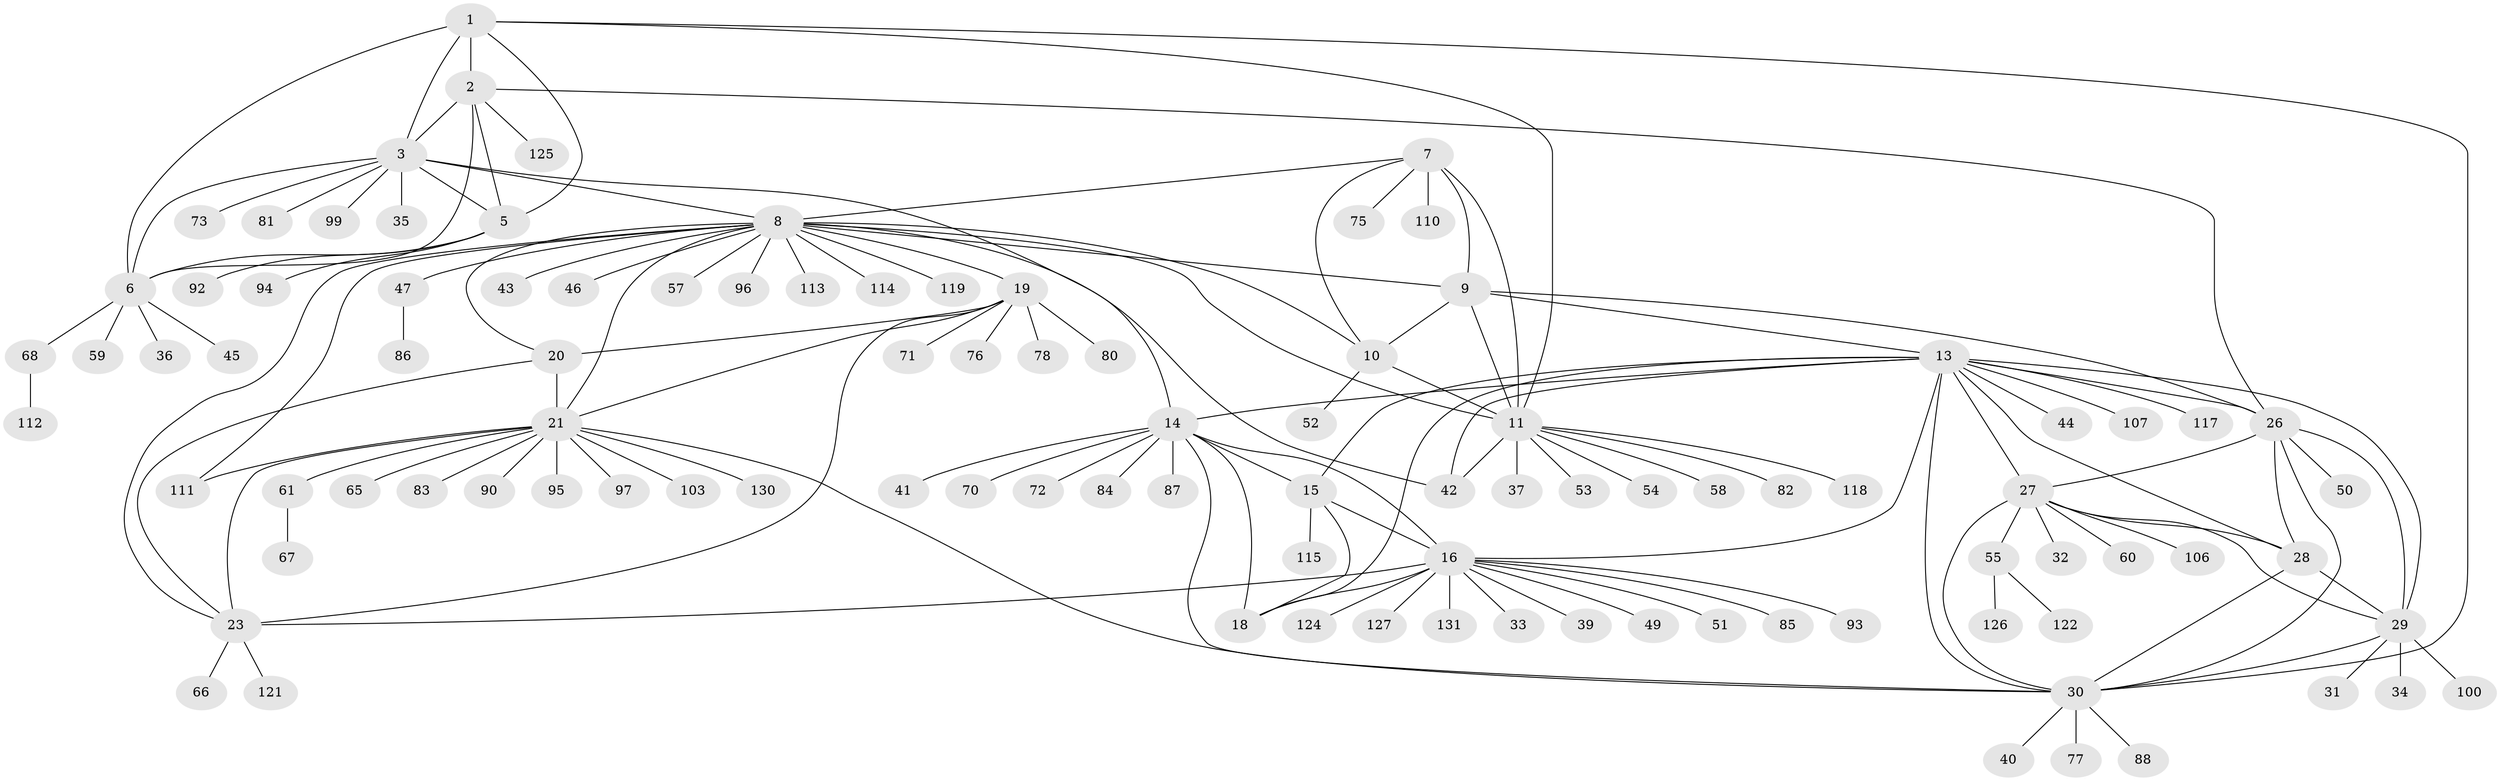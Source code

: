 // original degree distribution, {8: 0.03816793893129771, 7: 0.04580152671755725, 9: 0.04580152671755725, 10: 0.03816793893129771, 16: 0.007633587786259542, 11: 0.022900763358778626, 13: 0.007633587786259542, 6: 0.007633587786259542, 5: 0.015267175572519083, 1: 0.648854961832061, 2: 0.09923664122137404, 3: 0.022900763358778626}
// Generated by graph-tools (version 1.1) at 2025/42/03/06/25 10:42:14]
// undirected, 102 vertices, 146 edges
graph export_dot {
graph [start="1"]
  node [color=gray90,style=filled];
  1 [super="+48"];
  2 [super="+128"];
  3 [super="+4"];
  5 [super="+123"];
  6 [super="+38"];
  7 [super="+63"];
  8 [super="+22"];
  9 [super="+101"];
  10 [super="+104"];
  11 [super="+12"];
  13 [super="+25"];
  14 [super="+102"];
  15 [super="+56"];
  16 [super="+17"];
  18 [super="+74"];
  19 [super="+64"];
  20;
  21 [super="+24"];
  23 [super="+105"];
  26 [super="+62"];
  27 [super="+129"];
  28;
  29 [super="+69"];
  30 [super="+108"];
  31;
  32;
  33;
  34;
  35;
  36;
  37;
  39;
  40 [super="+89"];
  41;
  42 [super="+120"];
  43;
  44;
  45;
  46;
  47;
  49;
  50;
  51;
  52;
  53;
  54;
  55;
  57;
  58 [super="+116"];
  59;
  60;
  61;
  65;
  66;
  67;
  68 [super="+79"];
  70;
  71;
  72;
  73;
  75;
  76;
  77;
  78;
  80;
  81;
  82 [super="+91"];
  83;
  84;
  85;
  86;
  87;
  88;
  90;
  92 [super="+109"];
  93 [super="+98"];
  94;
  95;
  96;
  97;
  99;
  100;
  103;
  106;
  107;
  110;
  111;
  112;
  113;
  114;
  115;
  117;
  118;
  119;
  121;
  122;
  124;
  125;
  126;
  127;
  130;
  131;
  1 -- 2;
  1 -- 3 [weight=2];
  1 -- 5;
  1 -- 6;
  1 -- 11;
  1 -- 30;
  2 -- 3 [weight=2];
  2 -- 5;
  2 -- 6;
  2 -- 125;
  2 -- 26;
  3 -- 5 [weight=2];
  3 -- 6 [weight=2];
  3 -- 99;
  3 -- 8;
  3 -- 35;
  3 -- 73;
  3 -- 14;
  3 -- 81;
  5 -- 6;
  5 -- 92;
  5 -- 94;
  6 -- 36;
  6 -- 45;
  6 -- 59;
  6 -- 68;
  7 -- 8;
  7 -- 9;
  7 -- 10;
  7 -- 11 [weight=2];
  7 -- 75;
  7 -- 110;
  8 -- 9;
  8 -- 10;
  8 -- 11 [weight=2];
  8 -- 42;
  8 -- 43;
  8 -- 47;
  8 -- 57;
  8 -- 96;
  8 -- 111;
  8 -- 113;
  8 -- 114;
  8 -- 119;
  8 -- 19 [weight=2];
  8 -- 20;
  8 -- 21 [weight=2];
  8 -- 23;
  8 -- 46;
  9 -- 10;
  9 -- 11 [weight=2];
  9 -- 13;
  9 -- 26;
  10 -- 11 [weight=2];
  10 -- 52;
  11 -- 37;
  11 -- 82;
  11 -- 53;
  11 -- 54;
  11 -- 118;
  11 -- 58;
  11 -- 42;
  13 -- 14;
  13 -- 15;
  13 -- 16 [weight=2];
  13 -- 18;
  13 -- 42;
  13 -- 44;
  13 -- 107;
  13 -- 29;
  13 -- 117;
  13 -- 26;
  13 -- 27;
  13 -- 28;
  13 -- 30;
  14 -- 15;
  14 -- 16 [weight=2];
  14 -- 18;
  14 -- 41;
  14 -- 70;
  14 -- 72;
  14 -- 84;
  14 -- 87;
  14 -- 30;
  15 -- 16 [weight=2];
  15 -- 18;
  15 -- 115;
  16 -- 18 [weight=2];
  16 -- 39;
  16 -- 49;
  16 -- 51;
  16 -- 93;
  16 -- 124;
  16 -- 131;
  16 -- 33;
  16 -- 85;
  16 -- 23;
  16 -- 127;
  19 -- 20;
  19 -- 21 [weight=2];
  19 -- 23;
  19 -- 76;
  19 -- 78;
  19 -- 80;
  19 -- 71;
  20 -- 21 [weight=2];
  20 -- 23;
  21 -- 23 [weight=2];
  21 -- 30;
  21 -- 61;
  21 -- 90;
  21 -- 95;
  21 -- 97;
  21 -- 65;
  21 -- 130;
  21 -- 103;
  21 -- 111;
  21 -- 83;
  23 -- 66;
  23 -- 121;
  26 -- 27;
  26 -- 28;
  26 -- 29;
  26 -- 30;
  26 -- 50;
  27 -- 28;
  27 -- 29;
  27 -- 30;
  27 -- 32;
  27 -- 55;
  27 -- 60;
  27 -- 106;
  28 -- 29;
  28 -- 30;
  29 -- 30;
  29 -- 31;
  29 -- 34;
  29 -- 100;
  30 -- 40;
  30 -- 77;
  30 -- 88;
  47 -- 86;
  55 -- 122;
  55 -- 126;
  61 -- 67;
  68 -- 112;
}
